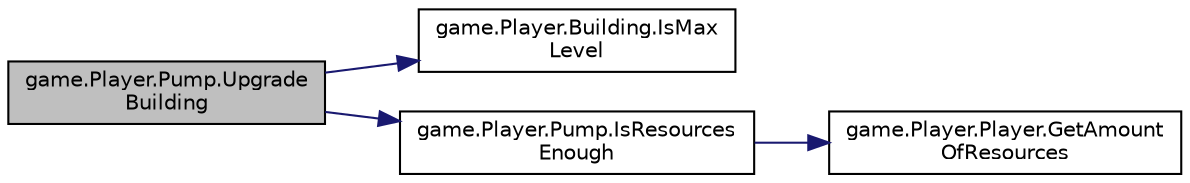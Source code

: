 digraph "game.Player.Pump.UpgradeBuilding"
{
 // LATEX_PDF_SIZE
  edge [fontname="Helvetica",fontsize="10",labelfontname="Helvetica",labelfontsize="10"];
  node [fontname="Helvetica",fontsize="10",shape=record];
  rankdir="LR";
  Node1 [label="game.Player.Pump.Upgrade\lBuilding",height=0.2,width=0.4,color="black", fillcolor="grey75", style="filled", fontcolor="black",tooltip="Метод для проверки возможности улучшения здания. Если уровень максимальный или ресурсов не хватает,..."];
  Node1 -> Node2 [color="midnightblue",fontsize="10",style="solid",fontname="Helvetica"];
  Node2 [label="game.Player.Building.IsMax\lLevel",height=0.2,width=0.4,color="black", fillcolor="white", style="filled",URL="$classgame_1_1_player_1_1_building.html#adb85b26038a831a018ce0c9a3542cd7c",tooltip="Проверяет, является ли обьект класса Building максимальным уровнем return bool."];
  Node1 -> Node3 [color="midnightblue",fontsize="10",style="solid",fontname="Helvetica"];
  Node3 [label="game.Player.Pump.IsResources\lEnough",height=0.2,width=0.4,color="black", fillcolor="white", style="filled",URL="$classgame_1_1_player_1_1_pump.html#ab1be344f4641520069037280f0b74906",tooltip="Проверка, хватает ли ресурсов для постройки."];
  Node3 -> Node4 [color="midnightblue",fontsize="10",style="solid",fontname="Helvetica"];
  Node4 [label="game.Player.Player.GetAmount\lOfResources",height=0.2,width=0.4,color="black", fillcolor="white", style="filled",URL="$classgame_1_1_player_1_1_player.html#ac611a3bcfc5f2e198c059ce0d4c1f48a",tooltip="Метод возращающий кол-во ресурса."];
}
